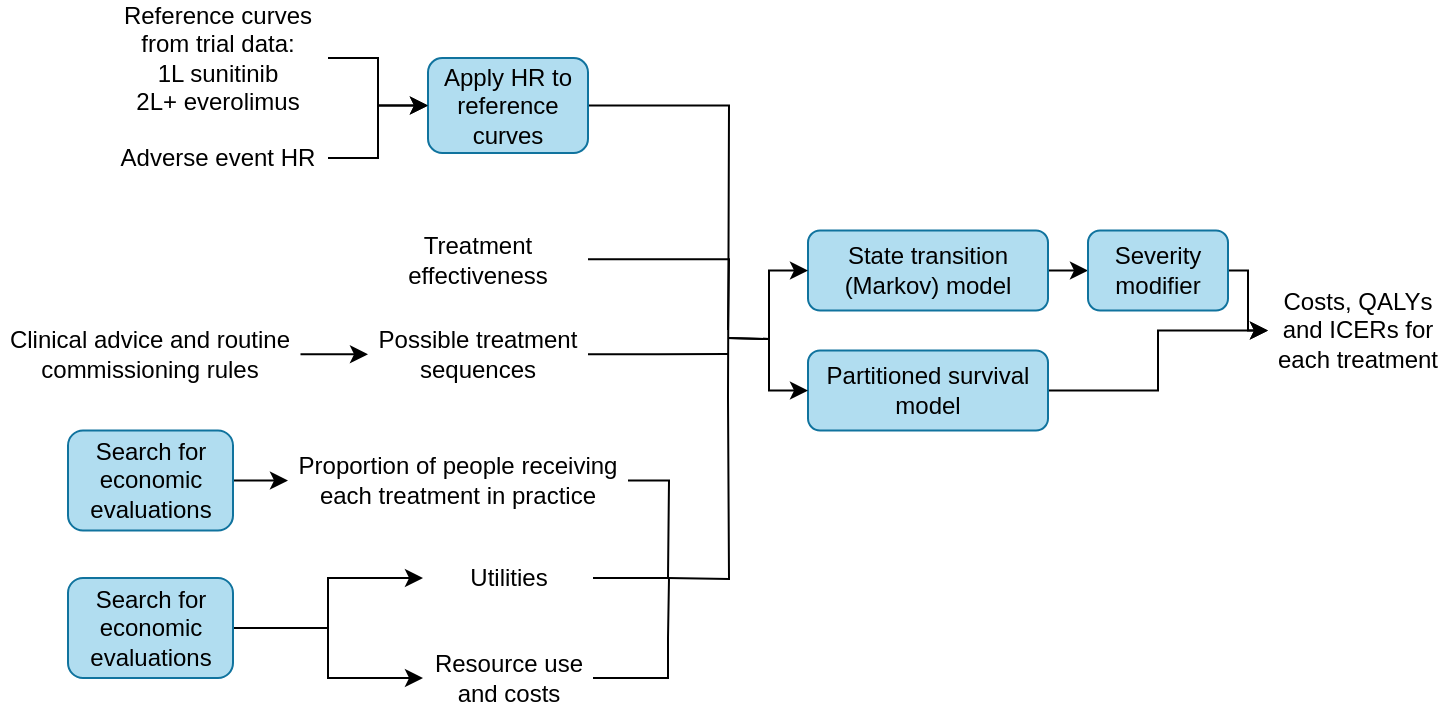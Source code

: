 <mxfile version="24.7.14">
  <diagram name="Page-1" id="BF-N7P3xVQ1ct8htm8zQ">
    <mxGraphModel dx="662" dy="983" grid="1" gridSize="10" guides="1" tooltips="1" connect="1" arrows="1" fold="1" page="1" pageScale="1" pageWidth="827" pageHeight="1169" math="0" shadow="0">
      <root>
        <mxCell id="0" />
        <mxCell id="1" parent="0" />
        <mxCell id="tepPoc68Ynostsxfefrb-66" style="edgeStyle=orthogonalEdgeStyle;rounded=0;orthogonalLoop=1;jettySize=auto;html=1;exitX=1;exitY=0.5;exitDx=0;exitDy=0;endArrow=none;endFill=0;" parent="1" source="tepPoc68Ynostsxfefrb-40" edge="1">
          <mxGeometry relative="1" as="geometry">
            <mxPoint x="390" y="196" as="targetPoint" />
          </mxGeometry>
        </mxCell>
        <mxCell id="tepPoc68Ynostsxfefrb-40" value="Treatment effectiveness" style="rounded=1;whiteSpace=wrap;html=1;fillColor=none;strokeColor=none;" parent="1" vertex="1">
          <mxGeometry x="210" y="148.75" width="110" height="23.75" as="geometry" />
        </mxCell>
        <mxCell id="tepPoc68Ynostsxfefrb-49" style="edgeStyle=orthogonalEdgeStyle;rounded=0;orthogonalLoop=1;jettySize=auto;html=1;exitX=1;exitY=0.5;exitDx=0;exitDy=0;entryX=0;entryY=0.5;entryDx=0;entryDy=0;" parent="1" source="tepPoc68Ynostsxfefrb-46" target="tepPoc68Ynostsxfefrb-48" edge="1">
          <mxGeometry relative="1" as="geometry" />
        </mxCell>
        <mxCell id="tepPoc68Ynostsxfefrb-46" value="Adverse event HR" style="rounded=1;whiteSpace=wrap;html=1;fillColor=none;strokeColor=none;" parent="1" vertex="1">
          <mxGeometry x="80" y="95" width="110" height="30" as="geometry" />
        </mxCell>
        <mxCell id="tepPoc68Ynostsxfefrb-61" style="edgeStyle=orthogonalEdgeStyle;rounded=0;orthogonalLoop=1;jettySize=auto;html=1;exitX=1;exitY=0.5;exitDx=0;exitDy=0;endArrow=none;endFill=0;" parent="1" source="tepPoc68Ynostsxfefrb-48" edge="1">
          <mxGeometry relative="1" as="geometry">
            <mxPoint x="390" y="230" as="targetPoint" />
          </mxGeometry>
        </mxCell>
        <mxCell id="tepPoc68Ynostsxfefrb-48" value="Apply HR to reference curves" style="rounded=1;whiteSpace=wrap;html=1;fillColor=#b1ddf0;strokeColor=#10739e;" parent="1" vertex="1">
          <mxGeometry x="240" y="60" width="80" height="47.5" as="geometry" />
        </mxCell>
        <mxCell id="tepPoc68Ynostsxfefrb-64" style="edgeStyle=orthogonalEdgeStyle;rounded=0;orthogonalLoop=1;jettySize=auto;html=1;exitX=1;exitY=0.5;exitDx=0;exitDy=0;endArrow=none;endFill=0;" parent="1" source="tepPoc68Ynostsxfefrb-50" edge="1">
          <mxGeometry relative="1" as="geometry">
            <mxPoint x="360" y="350" as="targetPoint" />
            <Array as="points">
              <mxPoint x="360" y="370" />
            </Array>
          </mxGeometry>
        </mxCell>
        <mxCell id="tepPoc68Ynostsxfefrb-50" value="Resource use and costs" style="rounded=1;whiteSpace=wrap;html=1;fillColor=none;strokeColor=none;" parent="1" vertex="1">
          <mxGeometry x="237.5" y="350" width="85" height="40" as="geometry" />
        </mxCell>
        <mxCell id="tepPoc68Ynostsxfefrb-53" style="edgeStyle=orthogonalEdgeStyle;rounded=0;orthogonalLoop=1;jettySize=auto;html=1;exitX=1;exitY=0.5;exitDx=0;exitDy=0;entryX=0;entryY=0.5;entryDx=0;entryDy=0;" parent="1" source="tepPoc68Ynostsxfefrb-52" target="tepPoc68Ynostsxfefrb-50" edge="1">
          <mxGeometry relative="1" as="geometry" />
        </mxCell>
        <mxCell id="tepPoc68Ynostsxfefrb-55" style="edgeStyle=orthogonalEdgeStyle;rounded=0;orthogonalLoop=1;jettySize=auto;html=1;exitX=1;exitY=0.5;exitDx=0;exitDy=0;entryX=0;entryY=0.5;entryDx=0;entryDy=0;" parent="1" source="tepPoc68Ynostsxfefrb-52" target="tepPoc68Ynostsxfefrb-54" edge="1">
          <mxGeometry relative="1" as="geometry" />
        </mxCell>
        <mxCell id="tepPoc68Ynostsxfefrb-52" value="Search for economic evaluations" style="rounded=1;whiteSpace=wrap;html=1;fillColor=#b1ddf0;strokeColor=#10739e;" parent="1" vertex="1">
          <mxGeometry x="60" y="320" width="82.5" height="50" as="geometry" />
        </mxCell>
        <mxCell id="tepPoc68Ynostsxfefrb-63" style="edgeStyle=orthogonalEdgeStyle;rounded=0;orthogonalLoop=1;jettySize=auto;html=1;exitX=1;exitY=0.5;exitDx=0;exitDy=0;endArrow=none;endFill=0;" parent="1" source="tepPoc68Ynostsxfefrb-54" edge="1">
          <mxGeometry relative="1" as="geometry">
            <mxPoint x="360" y="350" as="targetPoint" />
          </mxGeometry>
        </mxCell>
        <mxCell id="tepPoc68Ynostsxfefrb-54" value="Utilities" style="rounded=1;whiteSpace=wrap;html=1;fillColor=none;strokeColor=none;" parent="1" vertex="1">
          <mxGeometry x="237.5" y="310" width="85" height="20" as="geometry" />
        </mxCell>
        <mxCell id="tepPoc68Ynostsxfefrb-73" style="edgeStyle=orthogonalEdgeStyle;rounded=0;orthogonalLoop=1;jettySize=auto;html=1;exitX=1;exitY=0.5;exitDx=0;exitDy=0;entryX=0;entryY=0.5;entryDx=0;entryDy=0;" parent="1" source="tepPoc68Ynostsxfefrb-56" target="tepPoc68Ynostsxfefrb-71" edge="1">
          <mxGeometry relative="1" as="geometry" />
        </mxCell>
        <mxCell id="tepPoc68Ynostsxfefrb-56" value="State transition (Markov) model" style="rounded=1;whiteSpace=wrap;html=1;fillColor=#b1ddf0;strokeColor=#10739e;" parent="1" vertex="1">
          <mxGeometry x="430" y="146.25" width="120" height="40" as="geometry" />
        </mxCell>
        <mxCell id="tepPoc68Ynostsxfefrb-75" style="edgeStyle=orthogonalEdgeStyle;rounded=0;orthogonalLoop=1;jettySize=auto;html=1;exitX=1;exitY=0.5;exitDx=0;exitDy=0;entryX=0;entryY=0.5;entryDx=0;entryDy=0;" parent="1" source="tepPoc68Ynostsxfefrb-57" target="tepPoc68Ynostsxfefrb-58" edge="1">
          <mxGeometry relative="1" as="geometry" />
        </mxCell>
        <mxCell id="tepPoc68Ynostsxfefrb-57" value="Partitioned survival model" style="rounded=1;whiteSpace=wrap;html=1;fillColor=#b1ddf0;strokeColor=#10739e;" parent="1" vertex="1">
          <mxGeometry x="430" y="206.25" width="120" height="40" as="geometry" />
        </mxCell>
        <mxCell id="tepPoc68Ynostsxfefrb-58" value="Costs, QALYs and ICERs for each treatment" style="rounded=0;whiteSpace=wrap;html=1;fillColor=none;strokeColor=none;" parent="1" vertex="1">
          <mxGeometry x="660" y="172.5" width="90" height="47.5" as="geometry" />
        </mxCell>
        <mxCell id="tepPoc68Ynostsxfefrb-67" value="" style="endArrow=classic;html=1;rounded=0;entryX=0;entryY=0.5;entryDx=0;entryDy=0;edgeStyle=orthogonalEdgeStyle;" parent="1" target="tepPoc68Ynostsxfefrb-56" edge="1">
          <mxGeometry width="50" height="50" relative="1" as="geometry">
            <mxPoint x="390" y="200" as="sourcePoint" />
            <mxPoint x="420" y="260" as="targetPoint" />
          </mxGeometry>
        </mxCell>
        <mxCell id="tepPoc68Ynostsxfefrb-68" value="" style="endArrow=classic;html=1;rounded=0;entryX=0;entryY=0.5;entryDx=0;entryDy=0;edgeStyle=orthogonalEdgeStyle;" parent="1" target="tepPoc68Ynostsxfefrb-57" edge="1">
          <mxGeometry width="50" height="50" relative="1" as="geometry">
            <mxPoint x="390" y="200" as="sourcePoint" />
            <mxPoint x="420" y="260" as="targetPoint" />
          </mxGeometry>
        </mxCell>
        <mxCell id="tepPoc68Ynostsxfefrb-70" style="edgeStyle=orthogonalEdgeStyle;rounded=0;orthogonalLoop=1;jettySize=auto;html=1;exitX=1;exitY=0.5;exitDx=0;exitDy=0;entryX=0;entryY=0.5;entryDx=0;entryDy=0;" parent="1" source="tepPoc68Ynostsxfefrb-69" target="tepPoc68Ynostsxfefrb-48" edge="1">
          <mxGeometry relative="1" as="geometry" />
        </mxCell>
        <mxCell id="tepPoc68Ynostsxfefrb-69" value="Reference curves from trial data:&lt;div&gt;1L sunitinib&lt;/div&gt;&lt;div&gt;2L+ everolimus&lt;/div&gt;" style="rounded=1;whiteSpace=wrap;html=1;fillColor=none;strokeColor=none;" parent="1" vertex="1">
          <mxGeometry x="80" y="40" width="110" height="40" as="geometry" />
        </mxCell>
        <mxCell id="tepPoc68Ynostsxfefrb-76" style="edgeStyle=orthogonalEdgeStyle;rounded=0;orthogonalLoop=1;jettySize=auto;html=1;exitX=1;exitY=0.5;exitDx=0;exitDy=0;entryX=0;entryY=0.5;entryDx=0;entryDy=0;" parent="1" source="tepPoc68Ynostsxfefrb-71" target="tepPoc68Ynostsxfefrb-58" edge="1">
          <mxGeometry relative="1" as="geometry">
            <Array as="points">
              <mxPoint x="650" y="166" />
              <mxPoint x="650" y="196" />
            </Array>
          </mxGeometry>
        </mxCell>
        <mxCell id="tepPoc68Ynostsxfefrb-71" value="Severity modifier" style="rounded=1;whiteSpace=wrap;html=1;fillColor=#b1ddf0;strokeColor=#10739e;" parent="1" vertex="1">
          <mxGeometry x="570" y="146.25" width="70" height="40" as="geometry" />
        </mxCell>
        <mxCell id="qADQwhYDoin8g3qc9P1L-1" value="" style="endArrow=none;html=1;rounded=0;edgeStyle=orthogonalEdgeStyle;endFill=0;" parent="1" edge="1">
          <mxGeometry width="50" height="50" relative="1" as="geometry">
            <mxPoint x="360" y="320" as="sourcePoint" />
            <mxPoint x="390" y="230" as="targetPoint" />
          </mxGeometry>
        </mxCell>
        <mxCell id="JkrAwTRT8f9iOs_yHDa7-3" style="edgeStyle=orthogonalEdgeStyle;rounded=0;orthogonalLoop=1;jettySize=auto;html=1;exitX=1;exitY=0.5;exitDx=0;exitDy=0;endArrow=none;endFill=0;" edge="1" parent="1" source="JkrAwTRT8f9iOs_yHDa7-2">
          <mxGeometry relative="1" as="geometry">
            <mxPoint x="360" y="320" as="targetPoint" />
          </mxGeometry>
        </mxCell>
        <mxCell id="JkrAwTRT8f9iOs_yHDa7-2" value="Proportion of people receiving each treatment in practice" style="rounded=1;whiteSpace=wrap;html=1;fillColor=none;strokeColor=none;" vertex="1" parent="1">
          <mxGeometry x="170" y="246.25" width="170" height="50" as="geometry" />
        </mxCell>
        <mxCell id="JkrAwTRT8f9iOs_yHDa7-5" style="edgeStyle=orthogonalEdgeStyle;rounded=0;orthogonalLoop=1;jettySize=auto;html=1;exitX=1;exitY=0.5;exitDx=0;exitDy=0;entryX=0;entryY=0.5;entryDx=0;entryDy=0;" edge="1" parent="1" source="JkrAwTRT8f9iOs_yHDa7-4" target="JkrAwTRT8f9iOs_yHDa7-2">
          <mxGeometry relative="1" as="geometry" />
        </mxCell>
        <mxCell id="JkrAwTRT8f9iOs_yHDa7-4" value="Search for economic evaluations" style="rounded=1;whiteSpace=wrap;html=1;fillColor=#b1ddf0;strokeColor=#10739e;" vertex="1" parent="1">
          <mxGeometry x="60" y="246.25" width="82.5" height="50" as="geometry" />
        </mxCell>
        <mxCell id="JkrAwTRT8f9iOs_yHDa7-6" style="edgeStyle=orthogonalEdgeStyle;rounded=0;orthogonalLoop=1;jettySize=auto;html=1;exitX=0.5;exitY=1;exitDx=0;exitDy=0;" edge="1" parent="1" source="tepPoc68Ynostsxfefrb-40" target="tepPoc68Ynostsxfefrb-40">
          <mxGeometry relative="1" as="geometry" />
        </mxCell>
        <mxCell id="JkrAwTRT8f9iOs_yHDa7-8" style="edgeStyle=orthogonalEdgeStyle;rounded=0;orthogonalLoop=1;jettySize=auto;html=1;exitX=1;exitY=0.5;exitDx=0;exitDy=0;endArrow=none;endFill=0;" edge="1" parent="1" source="JkrAwTRT8f9iOs_yHDa7-7">
          <mxGeometry relative="1" as="geometry">
            <mxPoint x="390" y="208" as="targetPoint" />
          </mxGeometry>
        </mxCell>
        <mxCell id="JkrAwTRT8f9iOs_yHDa7-7" value="Possible treatment sequences" style="rounded=1;whiteSpace=wrap;html=1;fillColor=none;strokeColor=none;" vertex="1" parent="1">
          <mxGeometry x="210" y="196.25" width="110" height="23.75" as="geometry" />
        </mxCell>
        <mxCell id="JkrAwTRT8f9iOs_yHDa7-10" style="edgeStyle=orthogonalEdgeStyle;rounded=0;orthogonalLoop=1;jettySize=auto;html=1;exitX=1;exitY=0.5;exitDx=0;exitDy=0;entryX=0;entryY=0.5;entryDx=0;entryDy=0;" edge="1" parent="1" source="JkrAwTRT8f9iOs_yHDa7-9" target="JkrAwTRT8f9iOs_yHDa7-7">
          <mxGeometry relative="1" as="geometry" />
        </mxCell>
        <mxCell id="JkrAwTRT8f9iOs_yHDa7-9" value="Clinical advice and routine commissioning rules" style="rounded=1;whiteSpace=wrap;html=1;fillColor=none;strokeColor=none;" vertex="1" parent="1">
          <mxGeometry x="26.25" y="196.25" width="150" height="23.75" as="geometry" />
        </mxCell>
      </root>
    </mxGraphModel>
  </diagram>
</mxfile>
